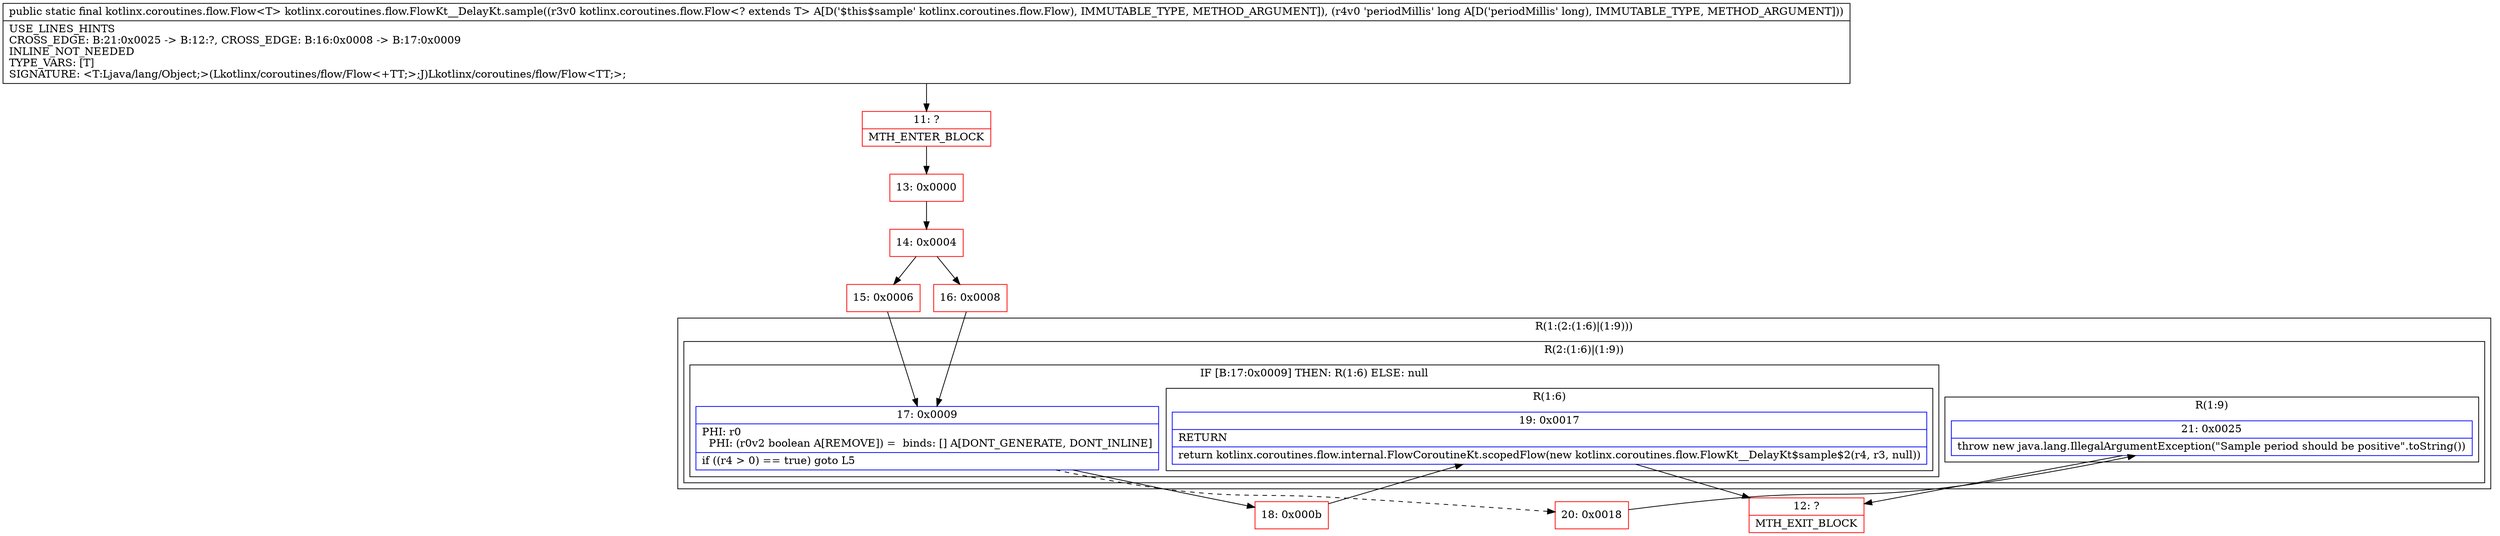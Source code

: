 digraph "CFG forkotlinx.coroutines.flow.FlowKt__DelayKt.sample(Lkotlinx\/coroutines\/flow\/Flow;J)Lkotlinx\/coroutines\/flow\/Flow;" {
subgraph cluster_Region_426596232 {
label = "R(1:(2:(1:6)|(1:9)))";
node [shape=record,color=blue];
subgraph cluster_Region_782977657 {
label = "R(2:(1:6)|(1:9))";
node [shape=record,color=blue];
subgraph cluster_IfRegion_880295650 {
label = "IF [B:17:0x0009] THEN: R(1:6) ELSE: null";
node [shape=record,color=blue];
Node_17 [shape=record,label="{17\:\ 0x0009|PHI: r0 \l  PHI: (r0v2 boolean A[REMOVE]) =  binds: [] A[DONT_GENERATE, DONT_INLINE]\l|if ((r4 \> 0) == true) goto L5\l}"];
subgraph cluster_Region_499482626 {
label = "R(1:6)";
node [shape=record,color=blue];
Node_19 [shape=record,label="{19\:\ 0x0017|RETURN\l|return kotlinx.coroutines.flow.internal.FlowCoroutineKt.scopedFlow(new kotlinx.coroutines.flow.FlowKt__DelayKt$sample$2(r4, r3, null))\l}"];
}
}
subgraph cluster_Region_1852261669 {
label = "R(1:9)";
node [shape=record,color=blue];
Node_21 [shape=record,label="{21\:\ 0x0025|throw new java.lang.IllegalArgumentException(\"Sample period should be positive\".toString())\l}"];
}
}
}
Node_11 [shape=record,color=red,label="{11\:\ ?|MTH_ENTER_BLOCK\l}"];
Node_13 [shape=record,color=red,label="{13\:\ 0x0000}"];
Node_14 [shape=record,color=red,label="{14\:\ 0x0004}"];
Node_15 [shape=record,color=red,label="{15\:\ 0x0006}"];
Node_18 [shape=record,color=red,label="{18\:\ 0x000b}"];
Node_12 [shape=record,color=red,label="{12\:\ ?|MTH_EXIT_BLOCK\l}"];
Node_20 [shape=record,color=red,label="{20\:\ 0x0018}"];
Node_16 [shape=record,color=red,label="{16\:\ 0x0008}"];
MethodNode[shape=record,label="{public static final kotlinx.coroutines.flow.Flow\<T\> kotlinx.coroutines.flow.FlowKt__DelayKt.sample((r3v0 kotlinx.coroutines.flow.Flow\<? extends T\> A[D('$this$sample' kotlinx.coroutines.flow.Flow), IMMUTABLE_TYPE, METHOD_ARGUMENT]), (r4v0 'periodMillis' long A[D('periodMillis' long), IMMUTABLE_TYPE, METHOD_ARGUMENT]))  | USE_LINES_HINTS\lCROSS_EDGE: B:21:0x0025 \-\> B:12:?, CROSS_EDGE: B:16:0x0008 \-\> B:17:0x0009\lINLINE_NOT_NEEDED\lTYPE_VARS: [T]\lSIGNATURE: \<T:Ljava\/lang\/Object;\>(Lkotlinx\/coroutines\/flow\/Flow\<+TT;\>;J)Lkotlinx\/coroutines\/flow\/Flow\<TT;\>;\l}"];
MethodNode -> Node_11;Node_17 -> Node_18;
Node_17 -> Node_20[style=dashed];
Node_19 -> Node_12;
Node_21 -> Node_12;
Node_11 -> Node_13;
Node_13 -> Node_14;
Node_14 -> Node_15;
Node_14 -> Node_16;
Node_15 -> Node_17;
Node_18 -> Node_19;
Node_20 -> Node_21;
Node_16 -> Node_17;
}

